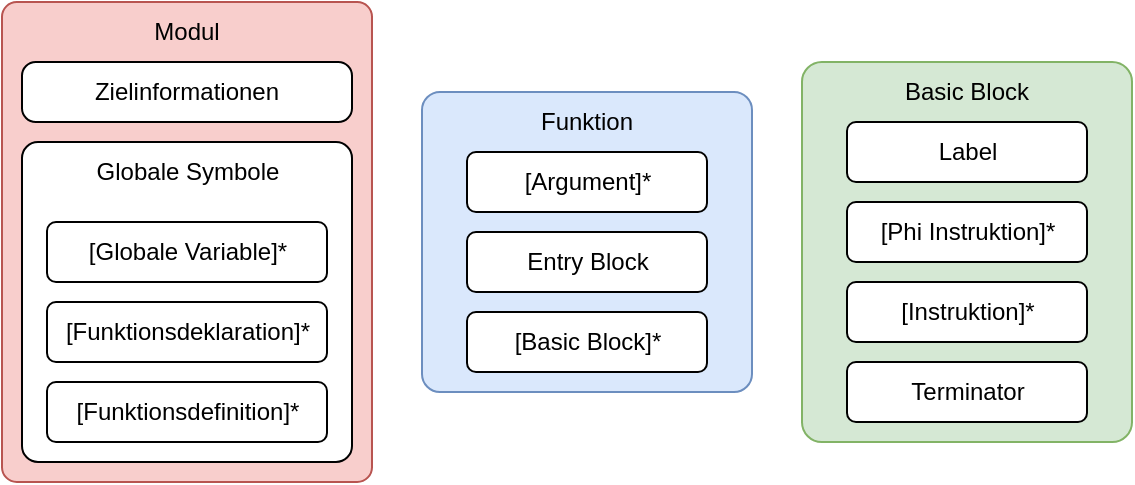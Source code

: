 <mxfile version="15.8.6" type="device"><diagram id="m6JEGxdE_mDFu569vAXz" name="Page-1"><mxGraphModel dx="1419" dy="726" grid="1" gridSize="10" guides="1" tooltips="1" connect="1" arrows="1" fold="1" page="1" pageScale="1" pageWidth="1169" pageHeight="827" math="0" shadow="0"><root><mxCell id="0"/><mxCell id="1" parent="0"/><mxCell id="hZIcz10Uz99usYjHY9_0-1" value="" style="rounded=1;whiteSpace=wrap;html=1;arcSize=4;fillColor=#f8cecc;strokeColor=#b85450;" vertex="1" parent="1"><mxGeometry x="170" y="200" width="185" height="240" as="geometry"/></mxCell><mxCell id="hZIcz10Uz99usYjHY9_0-3" value="Modul" style="text;html=1;strokeColor=none;fillColor=none;align=center;verticalAlign=middle;whiteSpace=wrap;rounded=0;" vertex="1" parent="1"><mxGeometry x="210" y="200" width="105" height="30" as="geometry"/></mxCell><mxCell id="hZIcz10Uz99usYjHY9_0-4" value="" style="rounded=1;whiteSpace=wrap;html=1;arcSize=5;" vertex="1" parent="1"><mxGeometry x="180" y="270" width="165" height="160" as="geometry"/></mxCell><mxCell id="hZIcz10Uz99usYjHY9_0-5" value="[Funktionsdeklaration]*" style="rounded=1;whiteSpace=wrap;html=1;" vertex="1" parent="1"><mxGeometry x="192.5" y="350" width="140" height="30" as="geometry"/></mxCell><mxCell id="hZIcz10Uz99usYjHY9_0-7" value="[Globale Variable]*" style="rounded=1;whiteSpace=wrap;html=1;" vertex="1" parent="1"><mxGeometry x="192.5" y="310" width="140" height="30" as="geometry"/></mxCell><mxCell id="hZIcz10Uz99usYjHY9_0-8" value="Globale Symbole" style="text;html=1;strokeColor=none;fillColor=none;align=center;verticalAlign=middle;whiteSpace=wrap;rounded=0;" vertex="1" parent="1"><mxGeometry x="212.5" y="270" width="100" height="30" as="geometry"/></mxCell><mxCell id="hZIcz10Uz99usYjHY9_0-9" value="[Funktionsdefinition]*" style="rounded=1;whiteSpace=wrap;html=1;" vertex="1" parent="1"><mxGeometry x="192.5" y="390" width="140" height="30" as="geometry"/></mxCell><mxCell id="hZIcz10Uz99usYjHY9_0-11" value="Zielinformationen" style="rounded=1;whiteSpace=wrap;html=1;arcSize=23;" vertex="1" parent="1"><mxGeometry x="180" y="230" width="165" height="30" as="geometry"/></mxCell><mxCell id="hZIcz10Uz99usYjHY9_0-36" value="" style="rounded=1;whiteSpace=wrap;html=1;arcSize=6;fillColor=#dae8fc;strokeColor=#6c8ebf;" vertex="1" parent="1"><mxGeometry x="380" y="245" width="165" height="150" as="geometry"/></mxCell><mxCell id="hZIcz10Uz99usYjHY9_0-37" value="Funktion" style="text;html=1;strokeColor=none;fillColor=none;align=center;verticalAlign=middle;whiteSpace=wrap;rounded=0;" vertex="1" parent="1"><mxGeometry x="410" y="245" width="105" height="30" as="geometry"/></mxCell><mxCell id="hZIcz10Uz99usYjHY9_0-38" value="[Argument]*" style="rounded=1;whiteSpace=wrap;html=1;" vertex="1" parent="1"><mxGeometry x="402.5" y="275" width="120" height="30" as="geometry"/></mxCell><mxCell id="hZIcz10Uz99usYjHY9_0-39" value="[Basic Block]*" style="rounded=1;whiteSpace=wrap;html=1;" vertex="1" parent="1"><mxGeometry x="402.5" y="355" width="120" height="30" as="geometry"/></mxCell><mxCell id="hZIcz10Uz99usYjHY9_0-40" value="Entry Block" style="rounded=1;whiteSpace=wrap;html=1;" vertex="1" parent="1"><mxGeometry x="402.5" y="315" width="120" height="30" as="geometry"/></mxCell><mxCell id="hZIcz10Uz99usYjHY9_0-41" value="" style="rounded=1;whiteSpace=wrap;html=1;arcSize=6;fillColor=#d5e8d4;strokeColor=#82b366;" vertex="1" parent="1"><mxGeometry x="570" y="230" width="165" height="190" as="geometry"/></mxCell><mxCell id="hZIcz10Uz99usYjHY9_0-42" value="Basic Block" style="text;html=1;strokeColor=none;fillColor=none;align=center;verticalAlign=middle;whiteSpace=wrap;rounded=0;" vertex="1" parent="1"><mxGeometry x="600" y="230" width="105" height="30" as="geometry"/></mxCell><mxCell id="hZIcz10Uz99usYjHY9_0-43" value="Label" style="rounded=1;whiteSpace=wrap;html=1;" vertex="1" parent="1"><mxGeometry x="592.5" y="260" width="120" height="30" as="geometry"/></mxCell><mxCell id="hZIcz10Uz99usYjHY9_0-44" value="[Instruktion]*" style="rounded=1;whiteSpace=wrap;html=1;" vertex="1" parent="1"><mxGeometry x="592.5" y="340" width="120" height="30" as="geometry"/></mxCell><mxCell id="hZIcz10Uz99usYjHY9_0-45" value="Terminator" style="rounded=1;whiteSpace=wrap;html=1;" vertex="1" parent="1"><mxGeometry x="592.5" y="380" width="120" height="30" as="geometry"/></mxCell><mxCell id="hZIcz10Uz99usYjHY9_0-46" value="[Phi Instruktion]*" style="rounded=1;whiteSpace=wrap;html=1;" vertex="1" parent="1"><mxGeometry x="592.5" y="300" width="120" height="30" as="geometry"/></mxCell></root></mxGraphModel></diagram></mxfile>